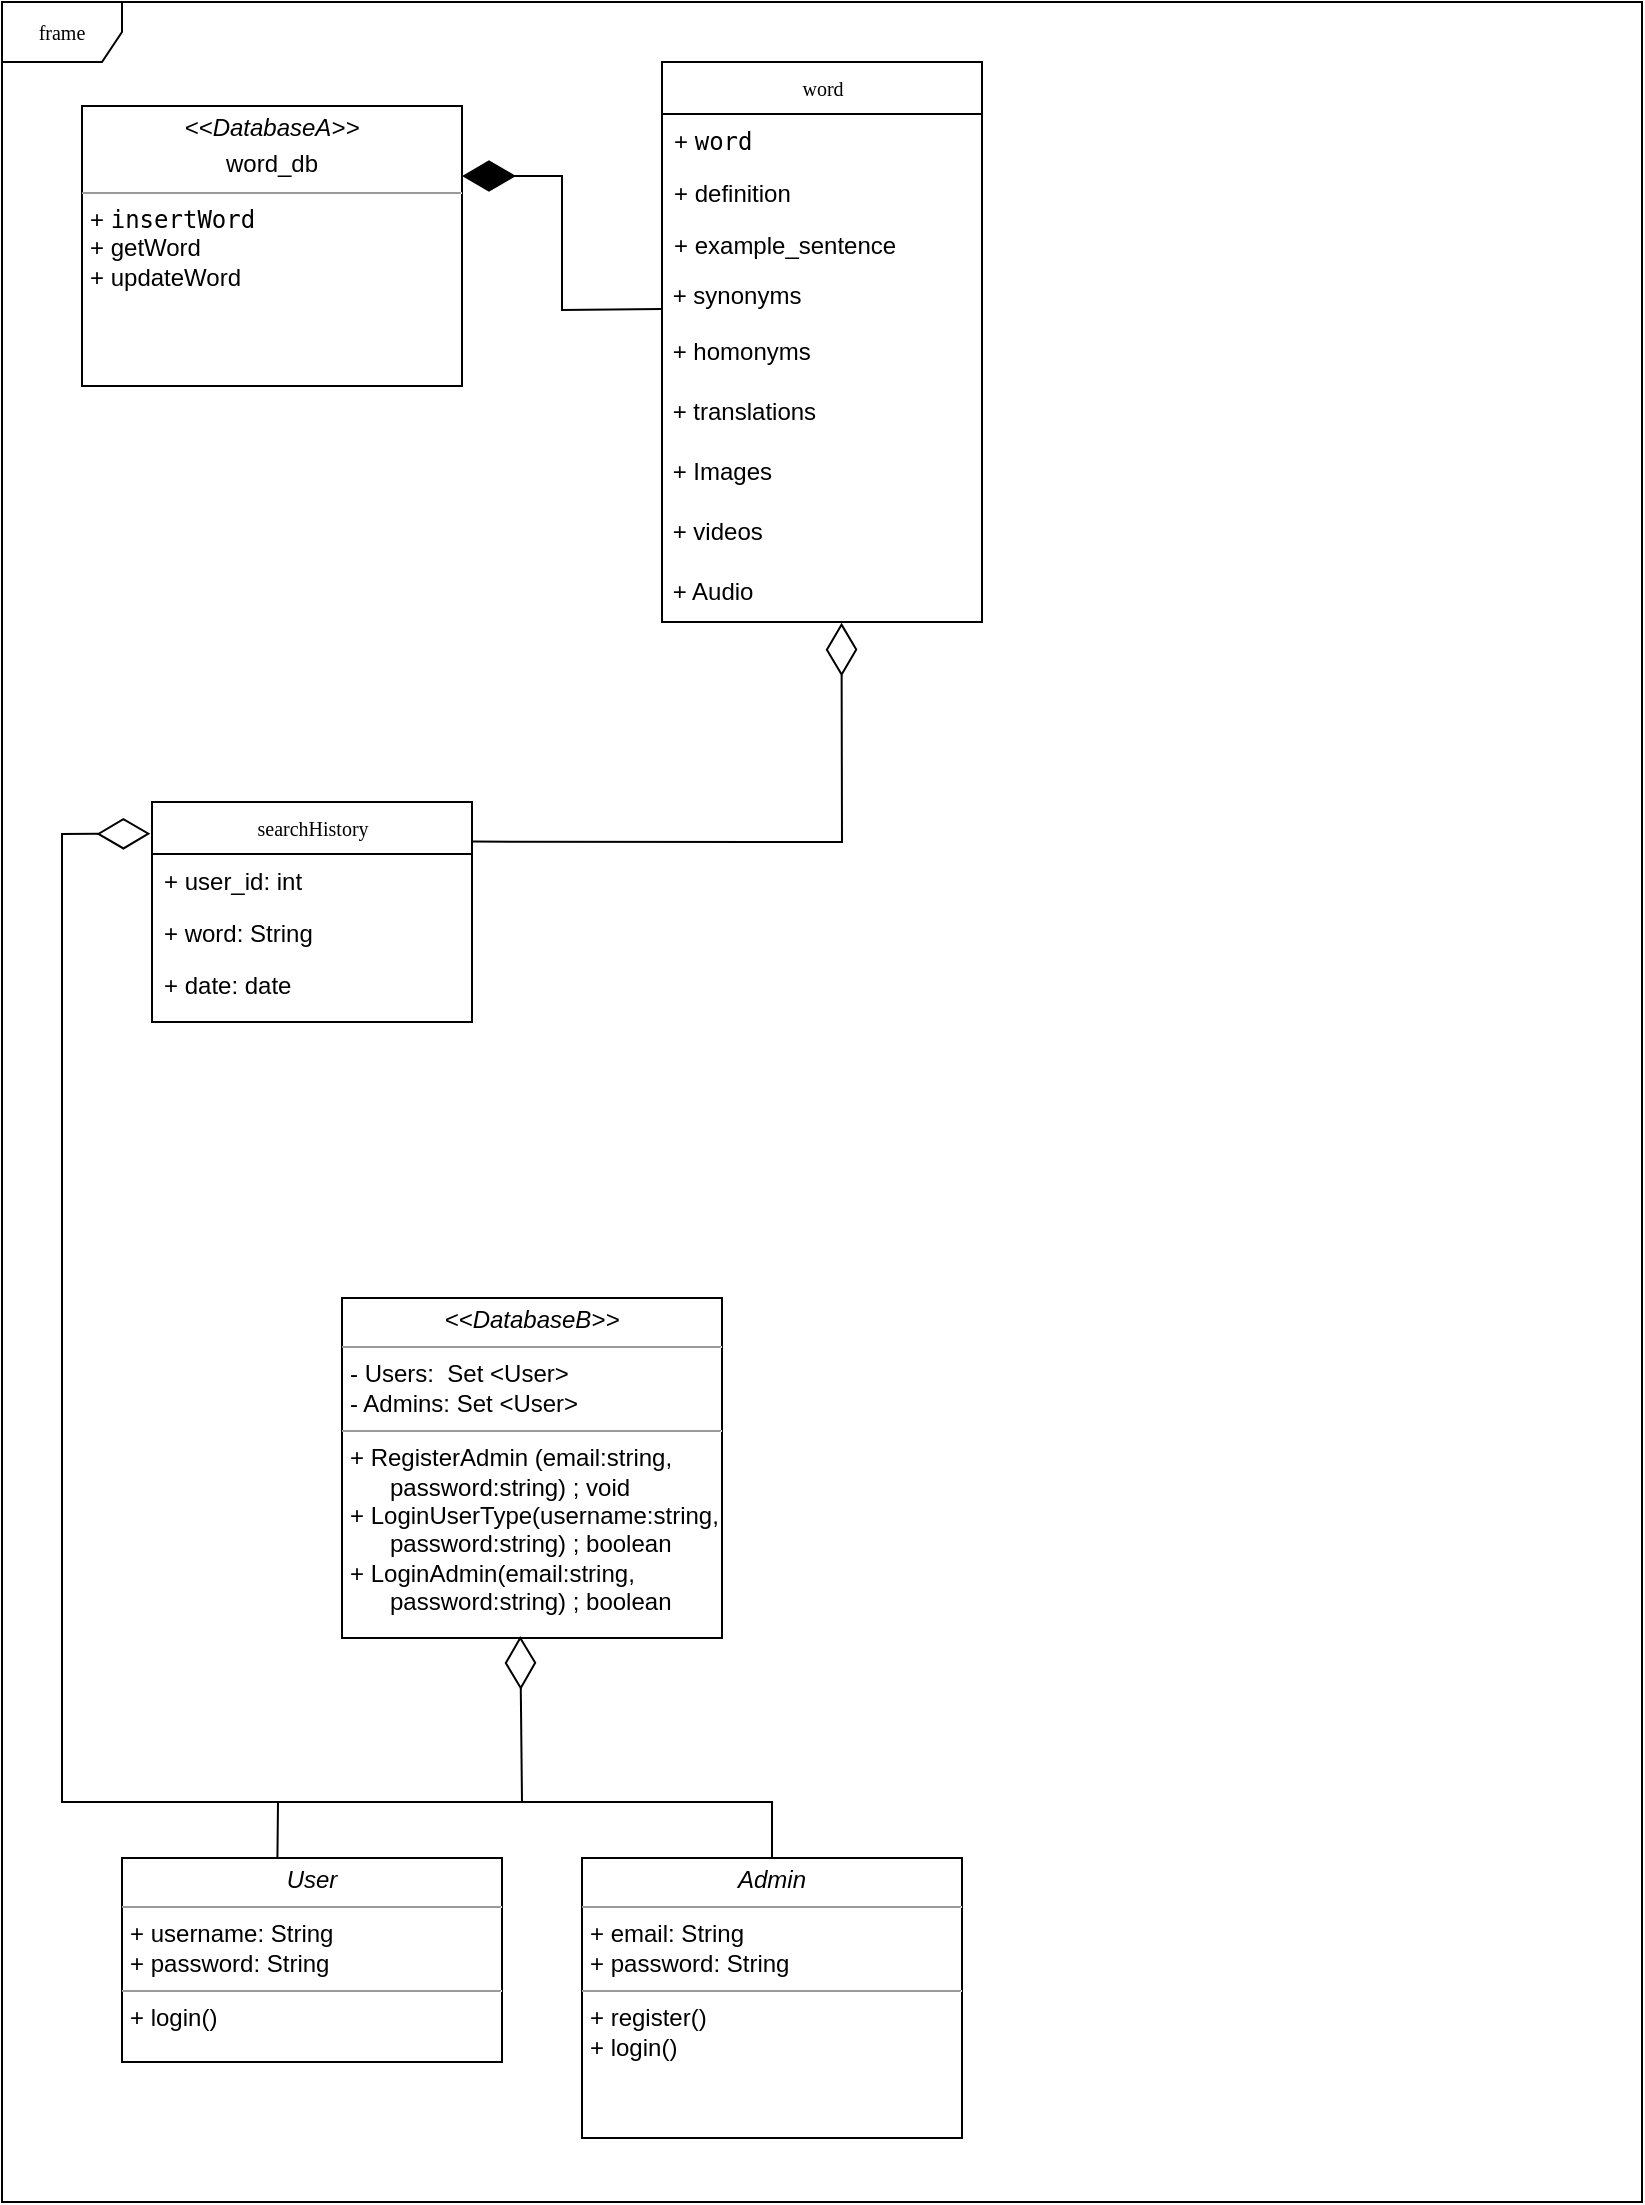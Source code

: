 <mxfile version="21.0.8" type="device"><diagram name="Page-1" id="c4acf3e9-155e-7222-9cf6-157b1a14988f"><mxGraphModel dx="3520" dy="1803" grid="1" gridSize="10" guides="1" tooltips="1" connect="1" arrows="1" fold="1" page="1" pageScale="1" pageWidth="850" pageHeight="1100" background="none" math="0" shadow="0"><root><mxCell id="0"/><mxCell id="1" parent="0"/><mxCell id="17acba5748e5396b-1" value="frame" style="shape=umlFrame;whiteSpace=wrap;html=1;rounded=0;shadow=0;comic=0;labelBackgroundColor=none;strokeWidth=1;fontFamily=Verdana;fontSize=10;align=center;" parent="1" vertex="1"><mxGeometry x="20" y="20" width="820" height="1100" as="geometry"/></mxCell><mxCell id="17acba5748e5396b-20" value="word" style="swimlane;html=1;fontStyle=0;childLayout=stackLayout;horizontal=1;startSize=26;fillColor=none;horizontalStack=0;resizeParent=1;resizeLast=0;collapsible=1;marginBottom=0;swimlaneFillColor=#ffffff;rounded=0;shadow=0;comic=0;labelBackgroundColor=none;strokeWidth=1;fontFamily=Verdana;fontSize=10;align=center;" parent="1" vertex="1"><mxGeometry x="350" y="50" width="160" height="280" as="geometry"/></mxCell><mxCell id="17acba5748e5396b-21" value="&lt;font style=&quot;background-color: rgb(255, 255, 255); font-size: 12px;&quot;&gt;+&amp;nbsp;&lt;span style=&quot;font-family: &amp;quot;Söhne Mono&amp;quot;, Monaco, &amp;quot;Andale Mono&amp;quot;, &amp;quot;Ubuntu Mono&amp;quot;, monospace;&quot;&gt;word &lt;/span&gt;&lt;/font&gt;" style="text;html=1;strokeColor=none;fillColor=none;align=left;verticalAlign=top;spacingLeft=4;spacingRight=4;whiteSpace=wrap;overflow=hidden;rotatable=0;points=[[0,0.5],[1,0.5]];portConstraint=eastwest;" parent="17acba5748e5396b-20" vertex="1"><mxGeometry y="26" width="160" height="26" as="geometry"/></mxCell><mxCell id="17acba5748e5396b-24" value="+ definition" style="text;html=1;strokeColor=none;fillColor=none;align=left;verticalAlign=top;spacingLeft=4;spacingRight=4;whiteSpace=wrap;overflow=hidden;rotatable=0;points=[[0,0.5],[1,0.5]];portConstraint=eastwest;" parent="17acba5748e5396b-20" vertex="1"><mxGeometry y="52" width="160" height="26" as="geometry"/></mxCell><mxCell id="17acba5748e5396b-26" value="+ example_sentence" style="text;html=1;strokeColor=none;fillColor=none;align=left;verticalAlign=top;spacingLeft=4;spacingRight=4;whiteSpace=wrap;overflow=hidden;rotatable=0;points=[[0,0.5],[1,0.5]];portConstraint=eastwest;" parent="17acba5748e5396b-20" vertex="1"><mxGeometry y="78" width="160" height="26" as="geometry"/></mxCell><mxCell id="5gVmPNN8WyHX24Gm5aGB-2" value="&amp;nbsp;+ synonyms" style="text;strokeColor=none;align=left;fillColor=none;html=1;verticalAlign=middle;whiteSpace=wrap;rounded=0;" vertex="1" parent="17acba5748e5396b-20"><mxGeometry y="104" width="160" height="26" as="geometry"/></mxCell><mxCell id="5gVmPNN8WyHX24Gm5aGB-3" value="&amp;nbsp;+ homonyms" style="text;strokeColor=none;align=left;fillColor=none;html=1;verticalAlign=middle;whiteSpace=wrap;rounded=0;" vertex="1" parent="17acba5748e5396b-20"><mxGeometry y="130" width="160" height="30" as="geometry"/></mxCell><mxCell id="5gVmPNN8WyHX24Gm5aGB-4" value="&amp;nbsp;+ translations" style="text;strokeColor=none;align=left;fillColor=none;html=1;verticalAlign=middle;whiteSpace=wrap;rounded=0;" vertex="1" parent="17acba5748e5396b-20"><mxGeometry y="160" width="160" height="30" as="geometry"/></mxCell><mxCell id="5gVmPNN8WyHX24Gm5aGB-6" value="&amp;nbsp;+ Images" style="text;strokeColor=none;align=left;fillColor=none;html=1;verticalAlign=middle;whiteSpace=wrap;rounded=0;" vertex="1" parent="17acba5748e5396b-20"><mxGeometry y="190" width="160" height="30" as="geometry"/></mxCell><mxCell id="5gVmPNN8WyHX24Gm5aGB-7" value="&amp;nbsp;+ videos" style="text;strokeColor=none;align=left;fillColor=none;html=1;verticalAlign=middle;whiteSpace=wrap;rounded=0;" vertex="1" parent="17acba5748e5396b-20"><mxGeometry y="220" width="160" height="30" as="geometry"/></mxCell><mxCell id="5gVmPNN8WyHX24Gm5aGB-8" value="&amp;nbsp;+ Audio" style="text;strokeColor=none;align=left;fillColor=none;html=1;verticalAlign=middle;whiteSpace=wrap;rounded=0;" vertex="1" parent="17acba5748e5396b-20"><mxGeometry y="250" width="160" height="30" as="geometry"/></mxCell><mxCell id="5d2195bd80daf111-1" value="searchHistory" style="swimlane;html=1;fontStyle=0;childLayout=stackLayout;horizontal=1;startSize=26;fillColor=none;horizontalStack=0;resizeParent=1;resizeLast=0;collapsible=1;marginBottom=0;swimlaneFillColor=#ffffff;rounded=0;shadow=0;comic=0;labelBackgroundColor=none;strokeWidth=1;fontFamily=Verdana;fontSize=10;align=center;" parent="1" vertex="1"><mxGeometry x="95" y="420" width="160" height="110" as="geometry"/></mxCell><mxCell id="5d2195bd80daf111-2" value="+ user_id: int" style="text;html=1;strokeColor=none;fillColor=none;align=left;verticalAlign=top;spacingLeft=4;spacingRight=4;whiteSpace=wrap;overflow=hidden;rotatable=0;points=[[0,0.5],[1,0.5]];portConstraint=eastwest;" parent="5d2195bd80daf111-1" vertex="1"><mxGeometry y="26" width="160" height="26" as="geometry"/></mxCell><mxCell id="5d2195bd80daf111-4" value="+ word: String" style="text;html=1;strokeColor=none;fillColor=none;align=left;verticalAlign=top;spacingLeft=4;spacingRight=4;whiteSpace=wrap;overflow=hidden;rotatable=0;points=[[0,0.5],[1,0.5]];portConstraint=eastwest;" parent="5d2195bd80daf111-1" vertex="1"><mxGeometry y="52" width="160" height="26" as="geometry"/></mxCell><mxCell id="5gVmPNN8WyHX24Gm5aGB-24" value="+ date: date" style="text;html=1;strokeColor=none;fillColor=none;align=left;verticalAlign=top;spacingLeft=4;spacingRight=4;whiteSpace=wrap;overflow=hidden;rotatable=0;points=[[0,0.5],[1,0.5]];portConstraint=eastwest;" vertex="1" parent="5d2195bd80daf111-1"><mxGeometry y="78" width="160" height="26" as="geometry"/></mxCell><mxCell id="5d2195bd80daf111-9" value="&lt;p style=&quot;margin:0px;margin-top:4px;text-align:center;&quot;&gt;&lt;i&gt;Admin&lt;/i&gt;&lt;/p&gt;&lt;hr size=&quot;1&quot;&gt;&lt;p style=&quot;border-color: var(--border-color); margin: 0px 0px 0px 4px;&quot;&gt;+ email: String&lt;/p&gt;&lt;p style=&quot;border-color: var(--border-color); margin: 0px 0px 0px 4px;&quot;&gt;+ password: String&lt;/p&gt;&lt;hr style=&quot;border-color: var(--border-color);&quot; size=&quot;1&quot;&gt;&lt;p style=&quot;border-color: var(--border-color); margin: 0px 0px 0px 4px;&quot;&gt;+ register()&lt;/p&gt;&lt;p style=&quot;border-color: var(--border-color); margin: 0px 0px 0px 4px;&quot;&gt;+ login()&lt;br style=&quot;border-color: var(--border-color);&quot;&gt;&lt;/p&gt;" style="verticalAlign=top;align=left;overflow=fill;fontSize=12;fontFamily=Helvetica;html=1;rounded=0;shadow=0;comic=0;labelBackgroundColor=none;strokeWidth=1" parent="1" vertex="1"><mxGeometry x="310" y="948" width="190" height="140" as="geometry"/></mxCell><mxCell id="5d2195bd80daf111-11" value="&lt;p style=&quot;margin:0px;margin-top:4px;text-align:center;&quot;&gt;&lt;i&gt;User&lt;/i&gt;&lt;/p&gt;&lt;hr size=&quot;1&quot;&gt;&lt;p style=&quot;border-color: var(--border-color); margin: 0px 0px 0px 4px;&quot;&gt;+ username: String&lt;/p&gt;&lt;p style=&quot;border-color: var(--border-color); margin: 0px 0px 0px 4px;&quot;&gt;&lt;span style=&quot;background-color: initial;&quot;&gt;+ password: String&lt;/span&gt;&lt;/p&gt;&lt;hr size=&quot;1&quot;&gt;&lt;p style=&quot;margin:0px;margin-left:4px;&quot;&gt;+ login()&lt;br&gt;&lt;br&gt;&lt;/p&gt;" style="verticalAlign=top;align=left;overflow=fill;fontSize=12;fontFamily=Helvetica;html=1;rounded=0;shadow=0;comic=0;labelBackgroundColor=none;strokeWidth=1" parent="1" vertex="1"><mxGeometry x="80" y="948" width="190" height="102" as="geometry"/></mxCell><mxCell id="5d2195bd80daf111-12" value="&lt;p style=&quot;margin:0px;margin-top:4px;text-align:center;&quot;&gt;&lt;i&gt;&amp;lt;&amp;lt;DatabaseB&amp;gt;&amp;gt;&lt;/i&gt;&lt;/p&gt;&lt;hr size=&quot;1&quot;&gt;&lt;p style=&quot;margin:0px;margin-left:4px;&quot;&gt;- Users:&amp;nbsp; Set &amp;lt;User&amp;gt;&lt;br&gt;- Admins: Set &amp;lt;User&amp;gt;&lt;/p&gt;&lt;hr size=&quot;1&quot;&gt;&lt;p style=&quot;margin:0px;margin-left:4px;&quot;&gt;+ RegisterAdmin (email:string,&lt;/p&gt;&lt;p style=&quot;margin:0px;margin-left:4px;&quot;&gt;&amp;nbsp; &amp;nbsp; &amp;nbsp; password:string) ; void&lt;/p&gt;&lt;p style=&quot;margin:0px;margin-left:4px;&quot;&gt;+ LoginUserType(username:string,&lt;/p&gt;&lt;p style=&quot;border-color: var(--border-color); margin: 0px 0px 0px 4px;&quot;&gt;&amp;nbsp; &amp;nbsp; &amp;nbsp; password:string) ; boolean&lt;/p&gt;&lt;p style=&quot;border-color: var(--border-color); margin: 0px 0px 0px 4px;&quot;&gt;+ LoginAdmin(email:string,&lt;/p&gt;&lt;p style=&quot;border-color: var(--border-color); margin: 0px 0px 0px 4px;&quot;&gt;&amp;nbsp; &amp;nbsp; &amp;nbsp; password:string) ; boolean&lt;/p&gt;" style="verticalAlign=top;align=left;overflow=fill;fontSize=12;fontFamily=Helvetica;html=1;rounded=0;shadow=0;comic=0;labelBackgroundColor=none;strokeWidth=1" parent="1" vertex="1"><mxGeometry x="190" y="668" width="190" height="170" as="geometry"/></mxCell><mxCell id="5d2195bd80daf111-18" value="&lt;p style=&quot;margin:0px;margin-top:4px;text-align:center;&quot;&gt;&lt;i&gt;&amp;lt;&amp;lt;DatabaseA&amp;gt;&amp;gt;&lt;/i&gt;&lt;/p&gt;&lt;p style=&quot;margin:0px;margin-top:4px;text-align:center;&quot;&gt;word_db&lt;i&gt;&lt;br&gt;&lt;/i&gt;&lt;/p&gt;&lt;hr size=&quot;1&quot;&gt;&lt;p style=&quot;margin:0px;margin-left:4px;&quot;&gt;+&amp;nbsp;&lt;span style=&quot;font-family: &amp;quot;Söhne Mono&amp;quot;, Monaco, &amp;quot;Andale Mono&amp;quot;, &amp;quot;Ubuntu Mono&amp;quot;, monospace; background-color: rgb(255, 255, 255);&quot;&gt;&lt;font style=&quot;font-size: 12px;&quot;&gt;insertWord&lt;/font&gt;&lt;/span&gt;&lt;br&gt;+ getWord&lt;/p&gt;&lt;p style=&quot;margin:0px;margin-left:4px;&quot;&gt;&lt;span style=&quot;background-color: initial;&quot;&gt;+ updateWord&lt;/span&gt;&lt;/p&gt;&lt;p style=&quot;margin:0px;margin-left:4px;&quot;&gt;&lt;br&gt;&lt;/p&gt;" style="verticalAlign=top;align=left;overflow=fill;fontSize=12;fontFamily=Helvetica;html=1;rounded=0;shadow=0;comic=0;labelBackgroundColor=none;strokeWidth=1" parent="1" vertex="1"><mxGeometry x="60" y="72" width="190" height="140" as="geometry"/></mxCell><mxCell id="5gVmPNN8WyHX24Gm5aGB-10" value="" style="endArrow=diamondThin;endFill=1;endSize=24;html=1;rounded=0;exitX=0;exitY=0.75;exitDx=0;exitDy=0;entryX=1;entryY=0.25;entryDx=0;entryDy=0;" edge="1" parent="1" source="5gVmPNN8WyHX24Gm5aGB-2" target="5d2195bd80daf111-18"><mxGeometry width="160" relative="1" as="geometry"><mxPoint x="130" y="240" as="sourcePoint"/><mxPoint x="290" y="240" as="targetPoint"/><Array as="points"><mxPoint x="300" y="174"/><mxPoint x="300" y="107"/></Array></mxGeometry></mxCell><mxCell id="5gVmPNN8WyHX24Gm5aGB-14" value="" style="endArrow=none;html=1;rounded=0;exitX=0.409;exitY=0.001;exitDx=0;exitDy=0;exitPerimeter=0;entryX=0.5;entryY=0;entryDx=0;entryDy=0;" edge="1" parent="1" source="5d2195bd80daf111-11" target="5d2195bd80daf111-9"><mxGeometry width="50" height="50" relative="1" as="geometry"><mxPoint x="320" y="940" as="sourcePoint"/><mxPoint x="370" y="890" as="targetPoint"/><Array as="points"><mxPoint x="158" y="920"/><mxPoint x="280" y="920"/><mxPoint x="405" y="920"/></Array></mxGeometry></mxCell><mxCell id="5gVmPNN8WyHX24Gm5aGB-19" value="" style="endArrow=diamondThin;endFill=0;endSize=24;html=1;rounded=0;entryX=0.469;entryY=0.994;entryDx=0;entryDy=0;entryPerimeter=0;" edge="1" parent="1" target="5d2195bd80daf111-12"><mxGeometry width="160" relative="1" as="geometry"><mxPoint x="280" y="920" as="sourcePoint"/><mxPoint x="330" y="970" as="targetPoint"/></mxGeometry></mxCell><mxCell id="5gVmPNN8WyHX24Gm5aGB-25" value="" style="endArrow=diamondThin;endFill=0;endSize=24;html=1;rounded=0;entryX=-0.005;entryY=0.144;entryDx=0;entryDy=0;entryPerimeter=0;" edge="1" parent="1" target="5d2195bd80daf111-1"><mxGeometry width="160" relative="1" as="geometry"><mxPoint x="220" y="920" as="sourcePoint"/><mxPoint x="289" y="847" as="targetPoint"/><Array as="points"><mxPoint x="50" y="920"/><mxPoint x="50" y="730"/><mxPoint x="50" y="590"/><mxPoint x="50" y="510"/><mxPoint x="50" y="436"/></Array></mxGeometry></mxCell><mxCell id="5gVmPNN8WyHX24Gm5aGB-26" value="" style="endArrow=diamondThin;endFill=0;endSize=24;html=1;rounded=0;exitX=1.002;exitY=0.18;exitDx=0;exitDy=0;exitPerimeter=0;entryX=0.561;entryY=1.011;entryDx=0;entryDy=0;entryPerimeter=0;" edge="1" parent="1" source="5d2195bd80daf111-1" target="5gVmPNN8WyHX24Gm5aGB-8"><mxGeometry width="160" relative="1" as="geometry"><mxPoint x="501" y="613" as="sourcePoint"/><mxPoint x="440" y="340" as="targetPoint"/><Array as="points"><mxPoint x="440" y="440"/></Array></mxGeometry></mxCell></root></mxGraphModel></diagram></mxfile>